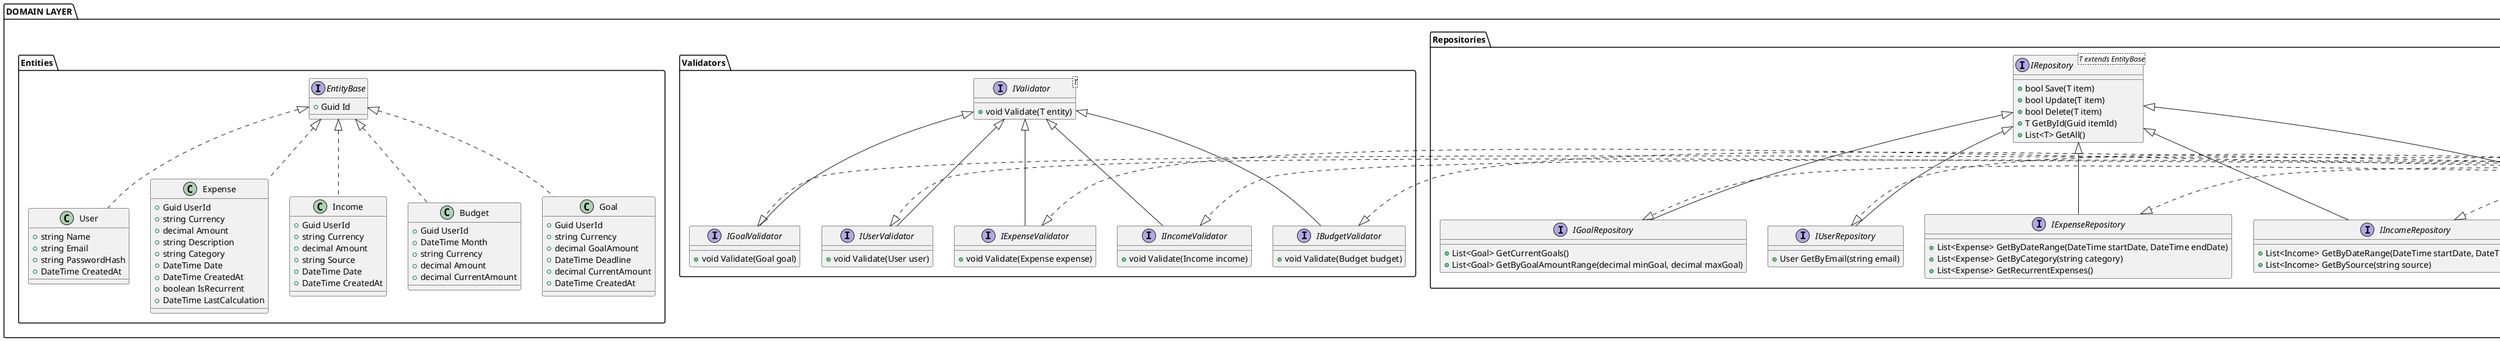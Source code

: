 @startuml ExpenseTracker - Group5

package "DOMAIN LAYER" {

    package "Entities" {
        interface EntityBase {
            +Guid Id
        }

        class User implements EntityBase {
            +string Name
            +string Email
            +string PasswordHash
            +DateTime CreatedAt
        }

        class Expense implements EntityBase {
            +Guid UserId
            +string Currency
            +decimal Amount
            +string Description
            +string Category
            +DateTime Date
            +DateTime CreatedAt
            +boolean IsRecurrent
            +DateTime LastCalculation
        }

        class Income implements EntityBase {
            +Guid UserId
            +string Currency
            +decimal Amount
            +string Source
            +DateTime Date
            +DateTime CreatedAt
        }

        class Budget implements EntityBase {
            +Guid UserId
            +DateTime Month
            +string Currency
            +decimal Amount
            +decimal CurrentAmount
        }

        class Goal implements EntityBase {
            +Guid UserId
            +string Currency
            +decimal GoalAmount
            +DateTime Deadline
            +decimal CurrentAmount
            +DateTime CreatedAt
        }

    }

    package "Repositories" {
        interface IRepository<T extends EntityBase> {
            +bool Save(T item)
            +bool Update(T item)
            +bool Delete(T item)
            +T GetById(Guid itemId)
            +List<T> GetAll()
        }

        interface IUserRepository extends IRepository<User> {
            +User GetByEmail(string email)
        }

        interface IExpenseRepository extends IRepository<Expense> {
            +List<Expense> GetByDateRange(DateTime startDate, DateTime endDate)
            +List<Expense> GetByCategory(string category)
            +List<Expense> GetRecurrentExpenses()
        }

        interface IIncomeRepository extends IRepository<Income> {
            +List<Income> GetByDateRange(DateTime startDate, DateTime endDate)
            +List<Income> GetBySource(string source)
        }

        interface IBudgetRepository extends IRepository<Budget> {
            +Budget GetCurrentBudget()
            +Budget GetByMonth(DateTime month)
            +List<Budget> GetByAmountRange(decimal minAmount, decimal maxAmount)
        }

        interface IGoalRepository extends IRepository<Goal> {
            +List<Goal> GetCurrentGoals()
            +List<Goal> GetByGoalAmountRange(decimal minGoal, decimal maxGoal)
        }
    }

    package "Validators" {
        interface IValidator<T> {
            +void Validate(T entity)
        }

        interface IUserValidator extends IValidator<User> {
            +void Validate(User user)
        }

        interface IExpenseValidator extends IValidator<Expense> {
            +void Validate(Expense expense)
        }

        interface IIncomeValidator extends IValidator<Income> {
            +void Validate(Income income)
        }

        interface IBudgetValidator extends IValidator<Budget> {
            +void Validate(Budget budget)
        }

        interface IGoalValidator extends IValidator<Goal> {
            +void Validate(Goal goal)
        }
    }

}

package "APLICATION LAYER" {
    package "Repositories" {
        class UserRepository {
        }

        class ExpenseRepository {
        }

        class IncomeRepository {
        }

        class BudgetRepository {
        }

        class GoalRepository {
        }

        UserRepository ..|> IUserRepository
        ExpenseRepository ..|> IExpenseRepository
        IncomeRepository ..|> IIncomeRepository
        BudgetRepository ..|> IBudgetRepository
        GoalRepository ..|> IGoalRepository
    }

    package "Validators" {
        class UserValidator {
            +void Validate(User user)
        }

        class ExpenseValidator {
            +void Validate(Expense expense)
        }

        class IncomeValidator {
            +void Validate(Income income)
        }

        class BudgetValidator {
            +void Validate(Budget budget)
        }

        class GoalValidator {
            +void Validate(Goal goal)
        }

        UserValidator ..|> IUserValidator
        ExpenseValidator ..|> IExpenseValidator
        IncomeValidator ..|> IIncomeValidator
        BudgetValidator ..|> IBudgetValidator
        GoalValidator ..|> IGoalValidator
    }
}

@enduml
